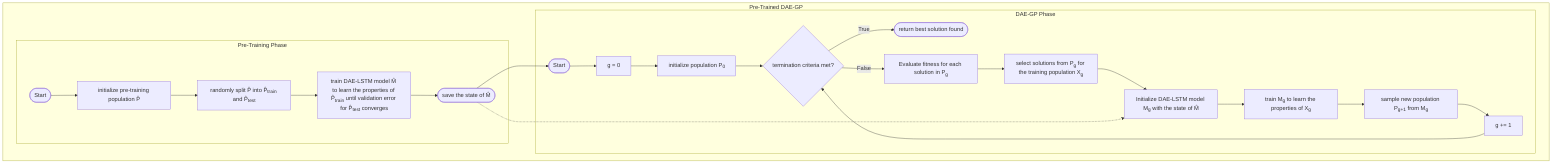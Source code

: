 graph TD
subgraph Pre-Trained DAE-GP
    subgraph Pre-Training Phase
        pt_start([Start])
        -->
        pt_init_pop[initialize pre-training population P&#770] 
        --> 
        pt_split_pop[randomly split P&#770 into P&#770<sub>train</sub> and P&#770<sub>test</sub>]
        -->
        pt_model_building[train DAE-LSTM model M&#770 to learn the properties of P&#770<sub>train</sub> until validation error for P&#770<sub>test</sub> converges]
        -->
        pt_model_return([save the state of M&#770])
    end
    subgraph DAE-GP Phase
        start([Start])
        -->
        init_gen[g = 0] 
        -->
        init_pop[initialize population P<sub>0</sub>]
        -->
        main_loop{termination criteria holds?}
            --True--> 
                return([return best solution found])
        main_loop{termination criteria met?}    
            --False--> 
                fitness_eval[Evaluate fitness for each solution in P<sub>g</sub>]
                --> 
                selection[select solutions from P<sub>g</sub> for the training population X<sub>g</sub>]
                --> 
                model_loading[Initialize DAE-LSTM model M<sub>g</sub> with the state of M&#770]
                -->
                model_building[train M<sub>g</sub> to learn the properties of X<sub>g</sub>]
                -->
                model_sampling[sample new population P<sub>g+1</sub> from M<sub>g</sub>]
                --> 
                next_gen[g += 1]
                -->
                main_loop
        
    end
    pt_model_return-->start
    pt_model_return -.-> model_loading
end